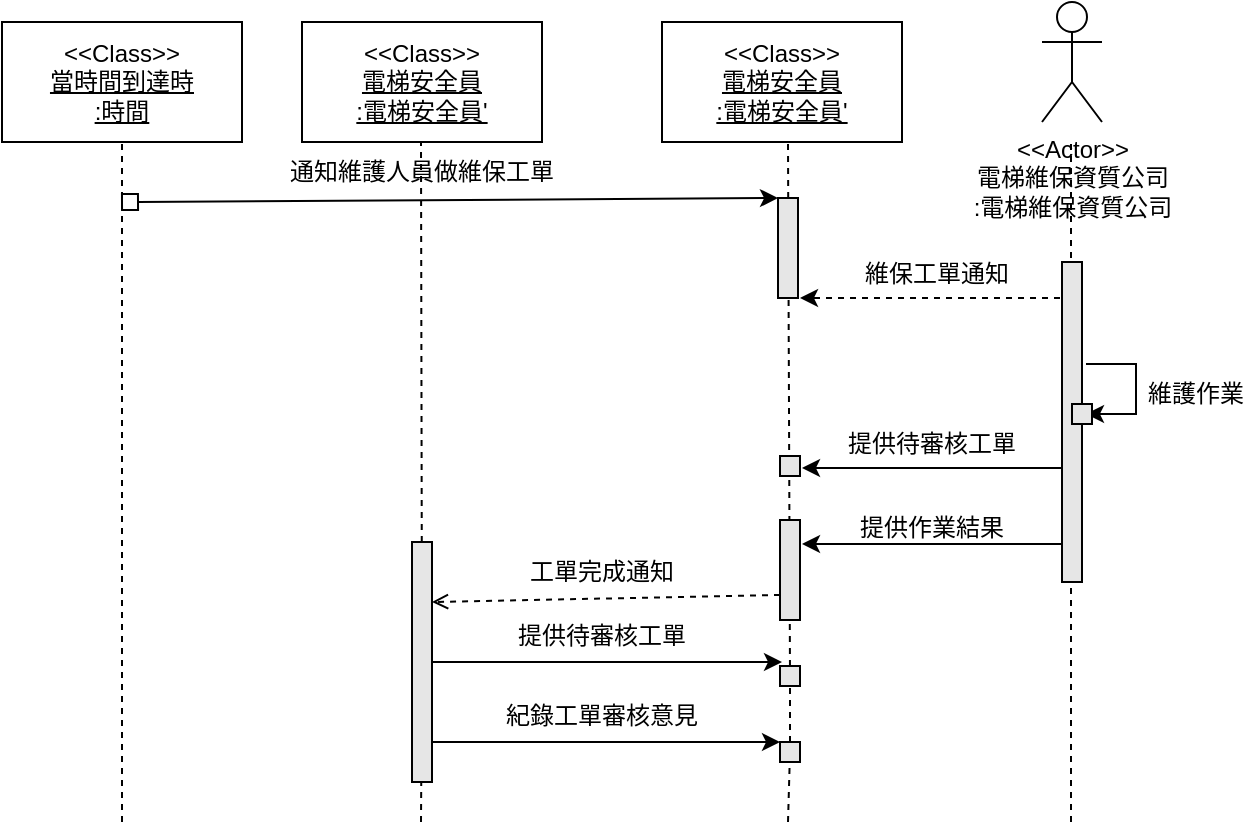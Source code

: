 <mxfile version="26.0.3">
  <diagram name="第 1 页" id="8Djj79HaMv1FYsF4GH8a">
    <mxGraphModel grid="1" page="1" gridSize="10" guides="1" tooltips="1" connect="1" arrows="1" fold="1" pageScale="1" pageWidth="827" pageHeight="1169" math="0" shadow="0">
      <root>
        <mxCell id="0" />
        <mxCell id="1" parent="0" />
        <mxCell id="HaahVYi62sE_47uJ6bYG-1" value="&amp;lt;&amp;lt;Class&amp;gt;&amp;gt;&lt;div&gt;&lt;u&gt;當時間到達時&lt;/u&gt;&lt;/div&gt;&lt;div&gt;&lt;u&gt;:時間&lt;/u&gt;&lt;/div&gt;" style="rounded=0;whiteSpace=wrap;html=1;" vertex="1" parent="1">
          <mxGeometry x="20" y="50" width="120" height="60" as="geometry" />
        </mxCell>
        <mxCell id="HaahVYi62sE_47uJ6bYG-2" value="&amp;lt;&amp;lt;Class&amp;gt;&amp;gt;&lt;div&gt;&lt;u&gt;電梯安全員&lt;/u&gt;&lt;/div&gt;&lt;div&gt;&lt;u&gt;:電梯安全員&#39;&lt;/u&gt;&lt;/div&gt;" style="rounded=0;whiteSpace=wrap;html=1;" vertex="1" parent="1">
          <mxGeometry x="170" y="50" width="120" height="60" as="geometry" />
        </mxCell>
        <mxCell id="HaahVYi62sE_47uJ6bYG-3" value="" style="endArrow=none;dashed=1;html=1;rounded=0;" edge="1" parent="1">
          <mxGeometry width="50" height="50" relative="1" as="geometry">
            <mxPoint x="80" y="450" as="sourcePoint" />
            <mxPoint x="80" y="110" as="targetPoint" />
          </mxGeometry>
        </mxCell>
        <mxCell id="HaahVYi62sE_47uJ6bYG-4" value="" style="endArrow=classic;html=1;rounded=0;startArrow=box;startFill=0;entryX=0;entryY=1;entryDx=0;entryDy=0;" edge="1" parent="1" target="HaahVYi62sE_47uJ6bYG-11">
          <mxGeometry width="50" height="50" relative="1" as="geometry">
            <mxPoint x="80" y="140" as="sourcePoint" />
            <mxPoint x="400" y="140" as="targetPoint" />
          </mxGeometry>
        </mxCell>
        <mxCell id="HaahVYi62sE_47uJ6bYG-5" value="&amp;lt;&amp;lt;Class&amp;gt;&amp;gt;&lt;div&gt;&lt;u&gt;電梯安全員&lt;/u&gt;&lt;/div&gt;&lt;div&gt;&lt;u&gt;:電梯安全員&#39;&lt;/u&gt;&lt;/div&gt;" style="rounded=0;whiteSpace=wrap;html=1;" vertex="1" parent="1">
          <mxGeometry x="350" y="50" width="120" height="60" as="geometry" />
        </mxCell>
        <mxCell id="HaahVYi62sE_47uJ6bYG-8" value="通知維護人員做維保工單" style="text;html=1;align=center;verticalAlign=middle;whiteSpace=wrap;rounded=0;" vertex="1" parent="1">
          <mxGeometry x="160" y="110" width="140" height="30" as="geometry" />
        </mxCell>
        <mxCell id="HaahVYi62sE_47uJ6bYG-9" value="" style="endArrow=none;dashed=1;html=1;rounded=0;" edge="1" parent="1" source="HaahVYi62sE_47uJ6bYG-22">
          <mxGeometry width="50" height="50" relative="1" as="geometry">
            <mxPoint x="229.5" y="450" as="sourcePoint" />
            <mxPoint x="229.5" y="110" as="targetPoint" />
          </mxGeometry>
        </mxCell>
        <mxCell id="HaahVYi62sE_47uJ6bYG-10" value="" style="endArrow=none;dashed=1;html=1;rounded=0;" edge="1" parent="1" source="HaahVYi62sE_47uJ6bYG-16">
          <mxGeometry width="50" height="50" relative="1" as="geometry">
            <mxPoint x="413" y="450" as="sourcePoint" />
            <mxPoint x="413" y="110" as="targetPoint" />
            <Array as="points" />
          </mxGeometry>
        </mxCell>
        <mxCell id="HaahVYi62sE_47uJ6bYG-11" value="" style="rounded=0;whiteSpace=wrap;html=1;direction=south;fillColor=#E6E6E6;" vertex="1" parent="1">
          <mxGeometry x="408" y="138" width="10" height="50" as="geometry" />
        </mxCell>
        <mxCell id="HaahVYi62sE_47uJ6bYG-12" value="" style="whiteSpace=wrap;html=1;aspect=fixed;fillColor=#E6E6E6;" vertex="1" parent="1">
          <mxGeometry x="409" y="267" width="10" height="10" as="geometry" />
        </mxCell>
        <mxCell id="HaahVYi62sE_47uJ6bYG-13" value="" style="rounded=0;whiteSpace=wrap;html=1;direction=south;fillColor=#E6E6E6;" vertex="1" parent="1">
          <mxGeometry x="409" y="299" width="10" height="50" as="geometry" />
        </mxCell>
        <mxCell id="HaahVYi62sE_47uJ6bYG-17" value="" style="endArrow=none;dashed=1;html=1;rounded=0;" edge="1" parent="1" source="HaahVYi62sE_47uJ6bYG-15" target="HaahVYi62sE_47uJ6bYG-16">
          <mxGeometry width="50" height="50" relative="1" as="geometry">
            <mxPoint x="413" y="450" as="sourcePoint" />
            <mxPoint x="413" y="110" as="targetPoint" />
          </mxGeometry>
        </mxCell>
        <mxCell id="HaahVYi62sE_47uJ6bYG-16" value="" style="whiteSpace=wrap;html=1;aspect=fixed;fillColor=#E6E6E6;" vertex="1" parent="1">
          <mxGeometry x="409" y="372" width="10" height="10" as="geometry" />
        </mxCell>
        <mxCell id="HaahVYi62sE_47uJ6bYG-19" value="" style="endArrow=none;dashed=1;html=1;rounded=0;" edge="1" parent="1" target="HaahVYi62sE_47uJ6bYG-15">
          <mxGeometry width="50" height="50" relative="1" as="geometry">
            <mxPoint x="413" y="450" as="sourcePoint" />
            <mxPoint x="414" y="380" as="targetPoint" />
          </mxGeometry>
        </mxCell>
        <mxCell id="HaahVYi62sE_47uJ6bYG-15" value="" style="whiteSpace=wrap;html=1;aspect=fixed;fillColor=#E6E6E6;" vertex="1" parent="1">
          <mxGeometry x="409" y="410" width="10" height="10" as="geometry" />
        </mxCell>
        <mxCell id="HaahVYi62sE_47uJ6bYG-20" value="" style="endArrow=classic;html=1;rounded=0;exitX=0.833;exitY=0.5;exitDx=0;exitDy=0;exitPerimeter=0;" edge="1" parent="1" source="HaahVYi62sE_47uJ6bYG-22">
          <mxGeometry width="50" height="50" relative="1" as="geometry">
            <mxPoint x="240" y="410" as="sourcePoint" />
            <mxPoint x="409" y="410" as="targetPoint" />
          </mxGeometry>
        </mxCell>
        <mxCell id="HaahVYi62sE_47uJ6bYG-21" value="" style="endArrow=classic;html=1;rounded=0;exitX=0.5;exitY=0;exitDx=0;exitDy=0;" edge="1" parent="1" source="HaahVYi62sE_47uJ6bYG-22">
          <mxGeometry width="50" height="50" relative="1" as="geometry">
            <mxPoint x="358" y="372" as="sourcePoint" />
            <mxPoint x="410" y="370" as="targetPoint" />
          </mxGeometry>
        </mxCell>
        <mxCell id="HaahVYi62sE_47uJ6bYG-23" value="" style="endArrow=none;dashed=1;html=1;rounded=0;" edge="1" parent="1" target="HaahVYi62sE_47uJ6bYG-22">
          <mxGeometry width="50" height="50" relative="1" as="geometry">
            <mxPoint x="229.5" y="450" as="sourcePoint" />
            <mxPoint x="229.5" y="110" as="targetPoint" />
          </mxGeometry>
        </mxCell>
        <mxCell id="HaahVYi62sE_47uJ6bYG-22" value="" style="rounded=0;whiteSpace=wrap;html=1;direction=south;fillColor=#E6E6E6;" vertex="1" parent="1">
          <mxGeometry x="225" y="310" width="10" height="120" as="geometry" />
        </mxCell>
        <mxCell id="HaahVYi62sE_47uJ6bYG-24" value="" style="endArrow=open;html=1;rounded=0;entryX=0.25;entryY=0;entryDx=0;entryDy=0;exitX=0.75;exitY=1;exitDx=0;exitDy=0;dashed=1;endFill=0;" edge="1" parent="1" source="HaahVYi62sE_47uJ6bYG-13" target="HaahVYi62sE_47uJ6bYG-22">
          <mxGeometry width="50" height="50" relative="1" as="geometry">
            <mxPoint x="350" y="290" as="sourcePoint" />
            <mxPoint x="400" y="240" as="targetPoint" />
          </mxGeometry>
        </mxCell>
        <mxCell id="HaahVYi62sE_47uJ6bYG-25" value="工單完成通知" style="text;html=1;align=center;verticalAlign=middle;whiteSpace=wrap;rounded=0;" vertex="1" parent="1">
          <mxGeometry x="280" y="310" width="80" height="30" as="geometry" />
        </mxCell>
        <mxCell id="HaahVYi62sE_47uJ6bYG-26" value="提供待審核工單" style="text;html=1;align=center;verticalAlign=middle;whiteSpace=wrap;rounded=0;" vertex="1" parent="1">
          <mxGeometry x="275" y="342" width="90" height="30" as="geometry" />
        </mxCell>
        <mxCell id="HaahVYi62sE_47uJ6bYG-27" value="紀錄工單審核意見" style="text;html=1;align=center;verticalAlign=middle;whiteSpace=wrap;rounded=0;" vertex="1" parent="1">
          <mxGeometry x="265" y="382" width="110" height="30" as="geometry" />
        </mxCell>
        <mxCell id="HaahVYi62sE_47uJ6bYG-28" value="&amp;lt;&amp;lt;Actor&amp;gt;&amp;gt;&lt;div&gt;電梯維保資質公司&lt;/div&gt;&lt;div&gt;:電梯維保資質公司&lt;/div&gt;" style="shape=umlActor;verticalLabelPosition=bottom;verticalAlign=top;html=1;outlineConnect=0;" vertex="1" parent="1">
          <mxGeometry x="540" y="40" width="30" height="60" as="geometry" />
        </mxCell>
        <mxCell id="HaahVYi62sE_47uJ6bYG-30" value="" style="endArrow=none;dashed=1;html=1;rounded=0;" edge="1" parent="1">
          <mxGeometry width="50" height="50" relative="1" as="geometry">
            <mxPoint x="554.5" y="450" as="sourcePoint" />
            <mxPoint x="554.5" y="110" as="targetPoint" />
          </mxGeometry>
        </mxCell>
        <mxCell id="HaahVYi62sE_47uJ6bYG-29" value="" style="rounded=0;whiteSpace=wrap;html=1;direction=south;fillColor=#E6E6E6;" vertex="1" parent="1">
          <mxGeometry x="550" y="170" width="10" height="160" as="geometry" />
        </mxCell>
        <mxCell id="HaahVYi62sE_47uJ6bYG-35" style="edgeStyle=orthogonalEdgeStyle;rounded=0;orthogonalLoop=1;jettySize=auto;html=1;exitX=1;exitY=0.5;exitDx=0;exitDy=0;" edge="1" parent="1">
          <mxGeometry relative="1" as="geometry">
            <mxPoint x="562" y="246" as="targetPoint" />
            <mxPoint x="562" y="221" as="sourcePoint" />
            <Array as="points">
              <mxPoint x="587" y="221" />
            </Array>
          </mxGeometry>
        </mxCell>
        <mxCell id="HaahVYi62sE_47uJ6bYG-31" value="" style="whiteSpace=wrap;html=1;aspect=fixed;fillColor=#E6E6E6;" vertex="1" parent="1">
          <mxGeometry x="555" y="241" width="10" height="10" as="geometry" />
        </mxCell>
        <mxCell id="HaahVYi62sE_47uJ6bYG-36" value="" style="endArrow=classic;html=1;rounded=0;" edge="1" parent="1">
          <mxGeometry width="50" height="50" relative="1" as="geometry">
            <mxPoint x="550" y="273" as="sourcePoint" />
            <mxPoint x="420" y="273" as="targetPoint" />
          </mxGeometry>
        </mxCell>
        <mxCell id="HaahVYi62sE_47uJ6bYG-37" value="提供待審核工單" style="text;html=1;align=center;verticalAlign=middle;whiteSpace=wrap;rounded=0;" vertex="1" parent="1">
          <mxGeometry x="440" y="246" width="90" height="30" as="geometry" />
        </mxCell>
        <mxCell id="HaahVYi62sE_47uJ6bYG-38" value="提供作業結果" style="text;html=1;align=center;verticalAlign=middle;whiteSpace=wrap;rounded=0;" vertex="1" parent="1">
          <mxGeometry x="440" y="288" width="90" height="30" as="geometry" />
        </mxCell>
        <mxCell id="HaahVYi62sE_47uJ6bYG-39" value="" style="endArrow=classic;html=1;rounded=0;" edge="1" parent="1">
          <mxGeometry width="50" height="50" relative="1" as="geometry">
            <mxPoint x="550" y="311" as="sourcePoint" />
            <mxPoint x="420" y="311" as="targetPoint" />
          </mxGeometry>
        </mxCell>
        <mxCell id="HaahVYi62sE_47uJ6bYG-40" value="" style="endArrow=classic;html=1;rounded=0;dashed=1;" edge="1" parent="1">
          <mxGeometry width="50" height="50" relative="1" as="geometry">
            <mxPoint x="549" y="188" as="sourcePoint" />
            <mxPoint x="419" y="188" as="targetPoint" />
          </mxGeometry>
        </mxCell>
        <mxCell id="HaahVYi62sE_47uJ6bYG-42" value="維保工單通知" style="text;html=1;align=center;verticalAlign=middle;resizable=0;points=[];autosize=1;strokeColor=none;fillColor=none;" vertex="1" parent="1">
          <mxGeometry x="437" y="161" width="100" height="30" as="geometry" />
        </mxCell>
        <mxCell id="HaahVYi62sE_47uJ6bYG-44" value="維護作業" style="text;html=1;align=center;verticalAlign=middle;whiteSpace=wrap;rounded=0;" vertex="1" parent="1">
          <mxGeometry x="587" y="221" width="60" height="30" as="geometry" />
        </mxCell>
      </root>
    </mxGraphModel>
  </diagram>
</mxfile>
